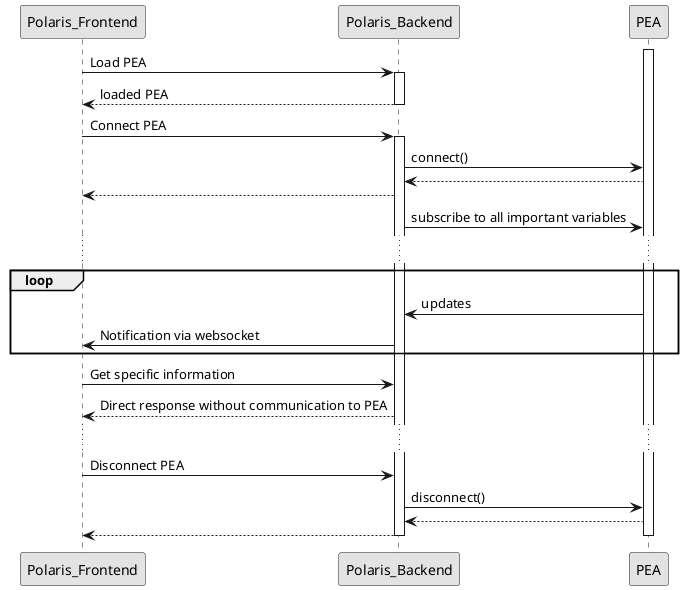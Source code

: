 /*
 * MIT License
 *
 * Copyright (c) 2021 P2O-Lab <p2o-lab@mailbox.tu-dresden.de>,
 * Chair for Process Control Systems, Technische Universität Dresden
 *
 * Permission is hereby granted, free of charge, to any person obtaining a copy
 * of this software and associated documentation files (the "Software"), to deal
 * in the Software without restriction, including without limitation the rights
 * to use, copy, modify, merge, publish, distribute, sublicense, and/or sell
 * copies of the Software, and to permit persons to whom the Software is
 * furnished to do so, subject to the following conditions:
 *
 * The above copyright notice and this permission notice shall be included in all
 * copies or substantial portions of the Software.
 *
 * THE SOFTWARE IS PROVIDED "AS IS", WITHOUT WARRANTY OF ANY KIND, EXPRESS OR
 * IMPLIED, INCLUDING BUT NOT LIMITED TO THE WARRANTIES OF MERCHANTABILITY,
 * FITNESS FOR A PARTICULAR PURPOSE AND NONINFRINGEMENT. IN NO EVENT SHALL THE
 * AUTHORS OR COPYRIGHT HOLDERS BE LIABLE FOR ANY CLAIM, DAMAGES OR OTHER
 * LIABILITY, WHETHER IN AN ACTION OF CONTRACT, TORT OR OTHERWISE, ARISING FROM,
 * OUT OF OR IN CONNECTION WITH THE SOFTWARE OR THE USE OR OTHER DEALINGS IN THE
 * SOFTWARE.
 */
 
@startuml

skinparam monochrome true

participant Polaris_Frontend
participant Polaris_Backend
participant PEA

activate PEA


Polaris_Frontend -> Polaris_Backend: Load PEA
activate Polaris_Backend
Polaris_Frontend <-- Polaris_Backend: loaded PEA
deactivate Polaris_Backend

Polaris_Frontend -> Polaris_Backend: Connect PEA
activate Polaris_Backend
Polaris_Backend -> PEA: connect()
Polaris_Backend <-- PEA
Polaris_Frontend <-- Polaris_Backend
Polaris_Backend -> PEA: subscribe to all important variables
...

loop
Polaris_Backend <- PEA: updates
Polaris_Frontend <- Polaris_Backend: Notification via websocket
end
Polaris_Frontend -> Polaris_Backend: Get specific information
Polaris_Frontend <-- Polaris_Backend: Direct response without communication to PEA

...

Polaris_Frontend -> Polaris_Backend: Disconnect PEA
Polaris_Backend -> PEA: disconnect()
Polaris_Backend <-- PEA
Polaris_Frontend <-- Polaris_Backend
deactivate Polaris_Backend


deactivate PEA

@enduml
